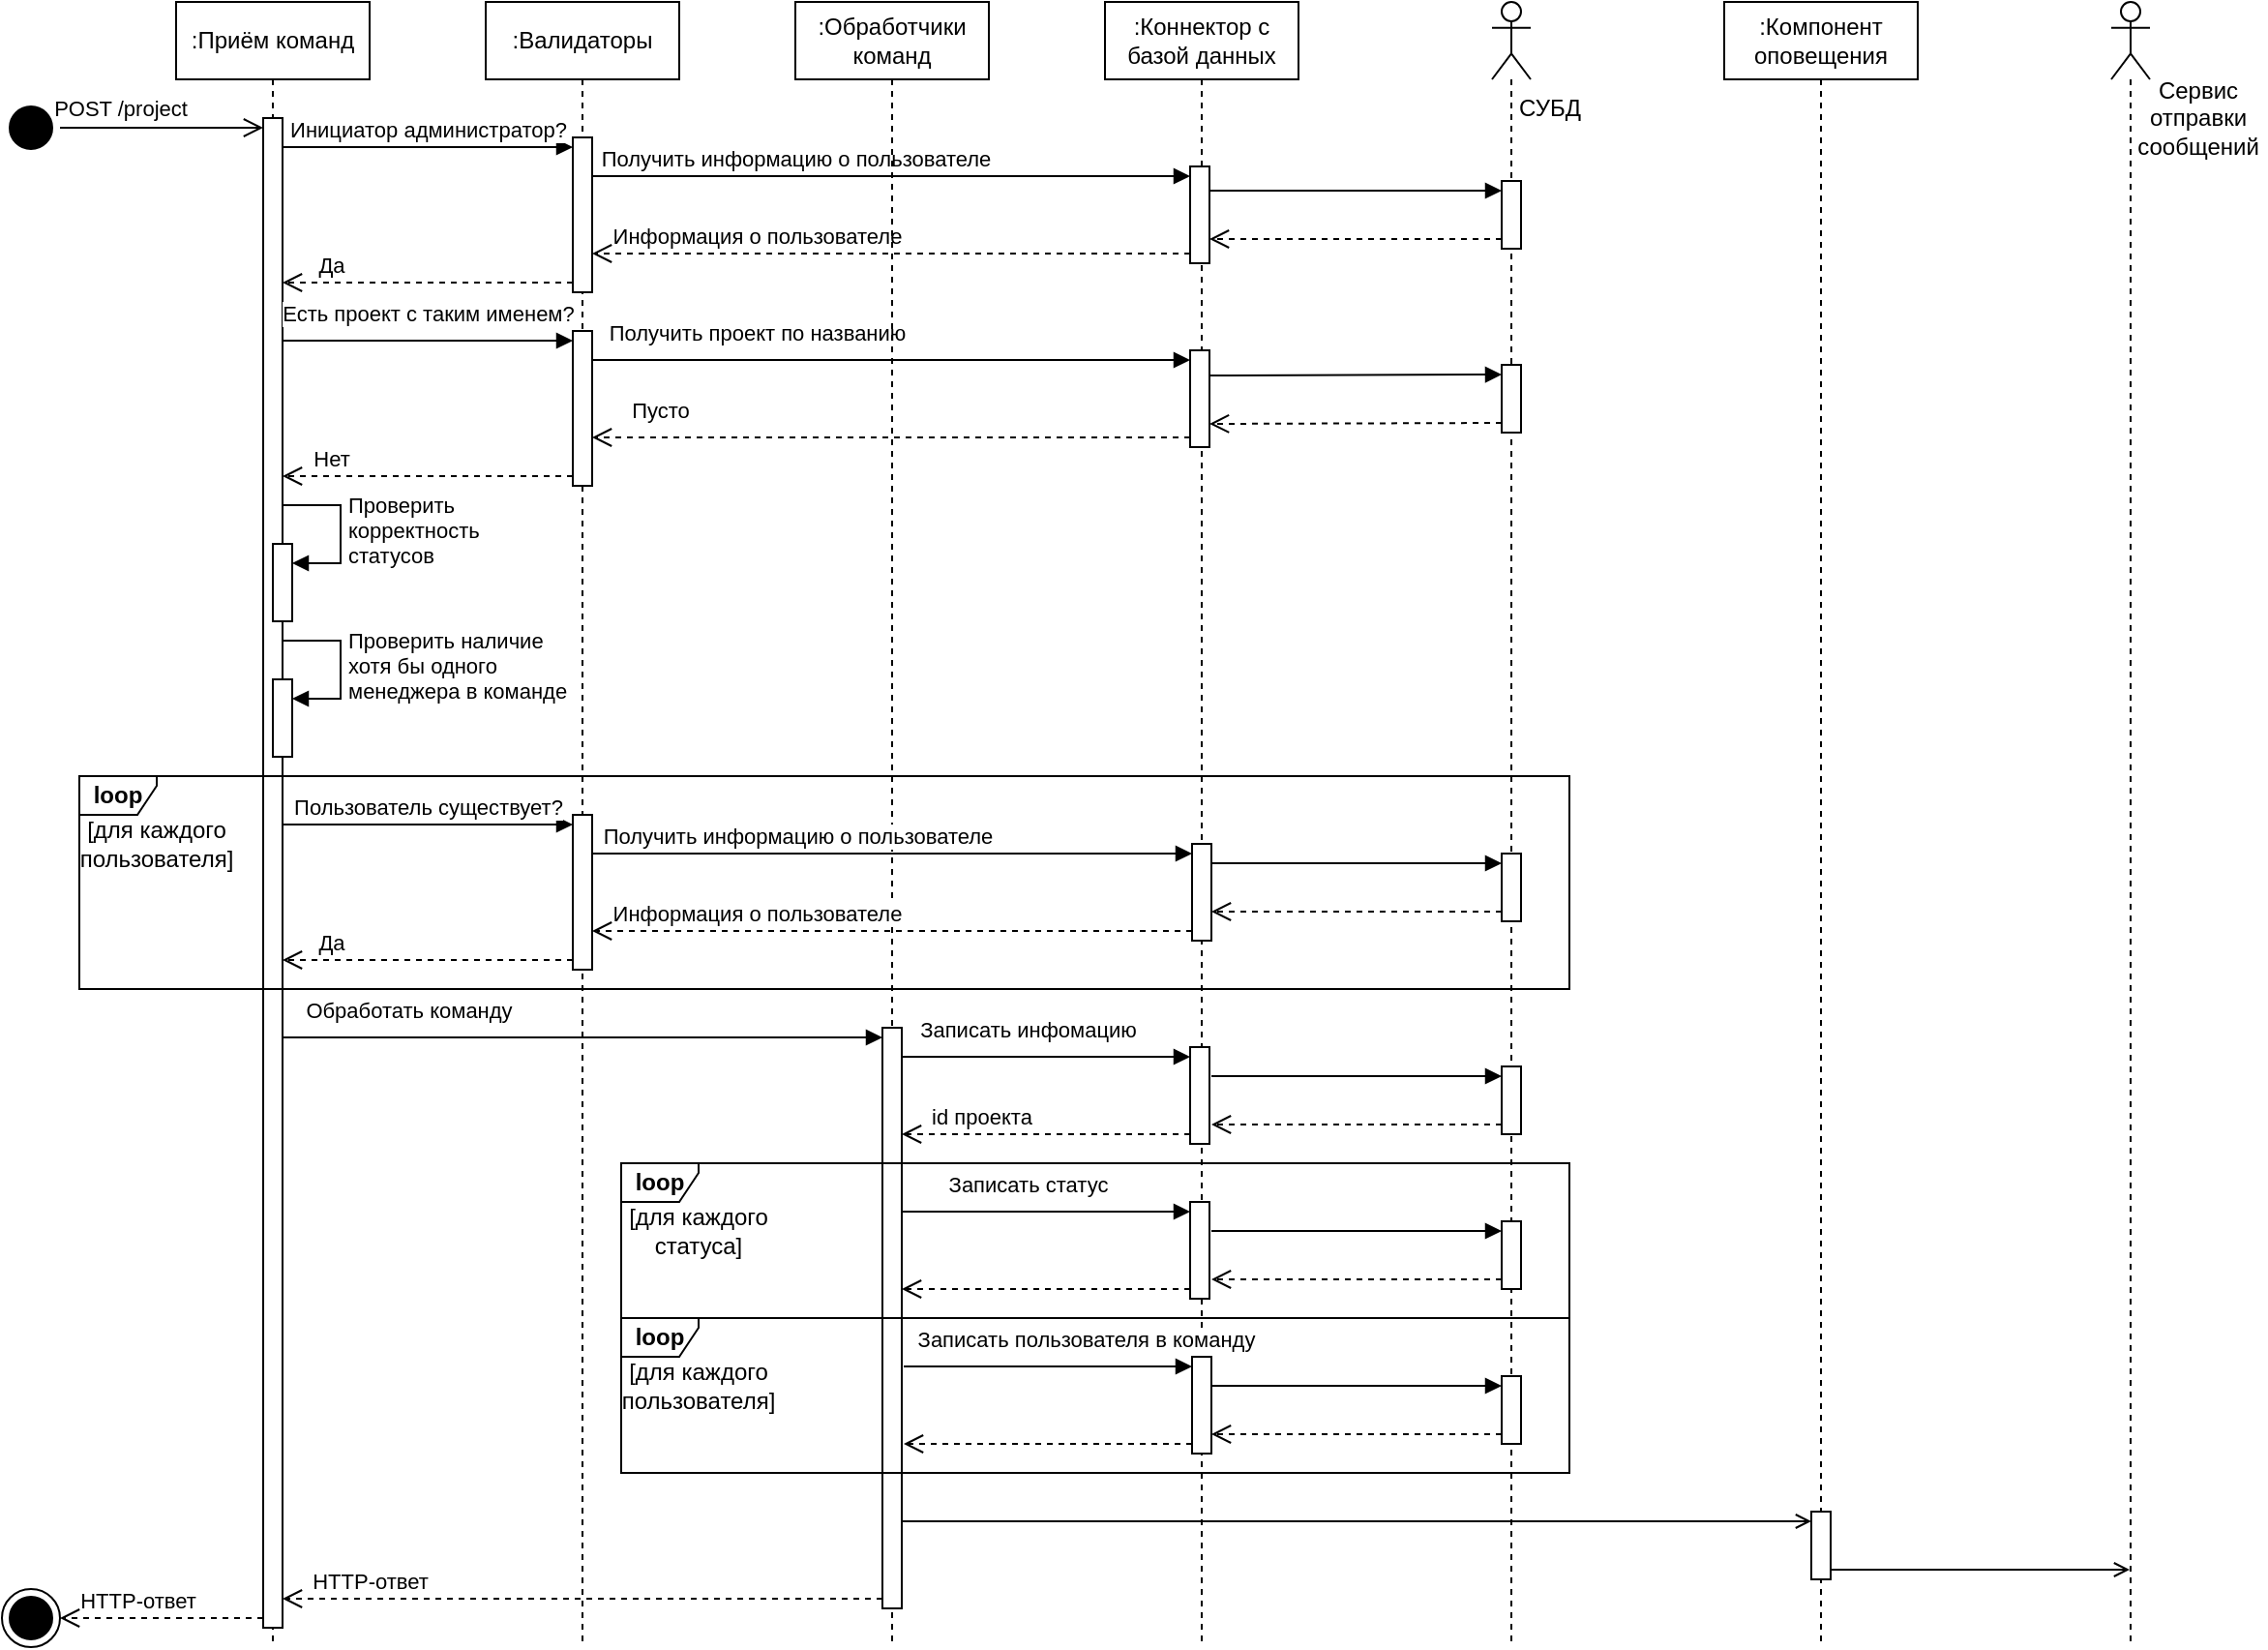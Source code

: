 <mxfile version="24.2.5" type="device">
  <diagram name="Страница — 1" id="_YT7PHUOXeBheeRRoQpZ">
    <mxGraphModel dx="1221" dy="823" grid="1" gridSize="10" guides="1" tooltips="1" connect="1" arrows="1" fold="1" page="1" pageScale="1" pageWidth="827" pageHeight="1169" math="0" shadow="0">
      <root>
        <mxCell id="0" />
        <mxCell id="1" parent="0" />
        <mxCell id="enK5_hoESkZXo2wWHf5g-1" value=":Приём команд" style="shape=umlLifeline;perimeter=lifelinePerimeter;whiteSpace=wrap;html=1;container=1;dropTarget=0;collapsible=0;recursiveResize=0;outlineConnect=0;portConstraint=eastwest;newEdgeStyle={&quot;curved&quot;:0,&quot;rounded&quot;:0};" parent="1" vertex="1">
          <mxGeometry x="110" y="80" width="100" height="850" as="geometry" />
        </mxCell>
        <mxCell id="enK5_hoESkZXo2wWHf5g-13" value="" style="html=1;points=[[0,0,0,0,5],[0,1,0,0,-5],[1,0,0,0,5],[1,1,0,0,-5]];perimeter=orthogonalPerimeter;outlineConnect=0;targetShapes=umlLifeline;portConstraint=eastwest;newEdgeStyle={&quot;curved&quot;:0,&quot;rounded&quot;:0};" parent="enK5_hoESkZXo2wWHf5g-1" vertex="1">
          <mxGeometry x="45" y="60" width="10" height="780" as="geometry" />
        </mxCell>
        <mxCell id="USDPSKhwmUPvBoZ76eK6-10" value="" style="html=1;points=[[0,0,0,0,5],[0,1,0,0,-5],[1,0,0,0,5],[1,1,0,0,-5]];perimeter=orthogonalPerimeter;outlineConnect=0;targetShapes=umlLifeline;portConstraint=eastwest;newEdgeStyle={&quot;curved&quot;:0,&quot;rounded&quot;:0};" parent="enK5_hoESkZXo2wWHf5g-1" vertex="1">
          <mxGeometry x="50" y="280" width="10" height="40" as="geometry" />
        </mxCell>
        <mxCell id="USDPSKhwmUPvBoZ76eK6-11" value="Проверить&lt;div&gt;корректность&lt;/div&gt;&lt;div&gt;статусов&lt;/div&gt;" style="html=1;align=left;spacingLeft=2;endArrow=block;rounded=0;edgeStyle=orthogonalEdgeStyle;curved=0;rounded=0;" parent="enK5_hoESkZXo2wWHf5g-1" target="USDPSKhwmUPvBoZ76eK6-10" edge="1">
          <mxGeometry relative="1" as="geometry">
            <mxPoint x="55" y="260" as="sourcePoint" />
            <Array as="points">
              <mxPoint x="85" y="290" />
            </Array>
          </mxGeometry>
        </mxCell>
        <mxCell id="USDPSKhwmUPvBoZ76eK6-12" value="" style="html=1;points=[[0,0,0,0,5],[0,1,0,0,-5],[1,0,0,0,5],[1,1,0,0,-5]];perimeter=orthogonalPerimeter;outlineConnect=0;targetShapes=umlLifeline;portConstraint=eastwest;newEdgeStyle={&quot;curved&quot;:0,&quot;rounded&quot;:0};" parent="enK5_hoESkZXo2wWHf5g-1" vertex="1">
          <mxGeometry x="50" y="350" width="10" height="40" as="geometry" />
        </mxCell>
        <mxCell id="USDPSKhwmUPvBoZ76eK6-13" value="Проверить наличие&lt;div&gt;хотя бы одного&lt;/div&gt;&lt;div&gt;менеджера в команде&lt;/div&gt;" style="html=1;align=left;spacingLeft=2;endArrow=block;rounded=0;edgeStyle=orthogonalEdgeStyle;curved=0;rounded=0;" parent="enK5_hoESkZXo2wWHf5g-1" target="USDPSKhwmUPvBoZ76eK6-12" edge="1">
          <mxGeometry relative="1" as="geometry">
            <mxPoint x="55" y="330" as="sourcePoint" />
            <Array as="points">
              <mxPoint x="85" y="360" />
            </Array>
          </mxGeometry>
        </mxCell>
        <mxCell id="enK5_hoESkZXo2wWHf5g-2" value=":Валидаторы" style="shape=umlLifeline;perimeter=lifelinePerimeter;whiteSpace=wrap;html=1;container=1;dropTarget=0;collapsible=0;recursiveResize=0;outlineConnect=0;portConstraint=eastwest;newEdgeStyle={&quot;curved&quot;:0,&quot;rounded&quot;:0};" parent="1" vertex="1">
          <mxGeometry x="270" y="80" width="100" height="850" as="geometry" />
        </mxCell>
        <mxCell id="enK5_hoESkZXo2wWHf5g-14" value="" style="html=1;points=[[0,0,0,0,5],[0,1,0,0,-5],[1,0,0,0,5],[1,1,0,0,-5]];perimeter=orthogonalPerimeter;outlineConnect=0;targetShapes=umlLifeline;portConstraint=eastwest;newEdgeStyle={&quot;curved&quot;:0,&quot;rounded&quot;:0};" parent="enK5_hoESkZXo2wWHf5g-2" vertex="1">
          <mxGeometry x="45" y="70" width="10" height="80" as="geometry" />
        </mxCell>
        <mxCell id="enK5_hoESkZXo2wWHf5g-39" value="" style="html=1;points=[[0,0,0,0,5],[0,1,0,0,-5],[1,0,0,0,5],[1,1,0,0,-5]];perimeter=orthogonalPerimeter;outlineConnect=0;targetShapes=umlLifeline;portConstraint=eastwest;newEdgeStyle={&quot;curved&quot;:0,&quot;rounded&quot;:0};" parent="enK5_hoESkZXo2wWHf5g-2" vertex="1">
          <mxGeometry x="45" y="170" width="10" height="80" as="geometry" />
        </mxCell>
        <mxCell id="enK5_hoESkZXo2wWHf5g-40" value="Есть проект с таким именем?" style="html=1;verticalAlign=bottom;endArrow=block;curved=0;rounded=0;entryX=0;entryY=0;entryDx=0;entryDy=5;" parent="enK5_hoESkZXo2wWHf5g-2" target="enK5_hoESkZXo2wWHf5g-39" edge="1">
          <mxGeometry y="5" relative="1" as="geometry">
            <mxPoint x="-105" y="175" as="sourcePoint" />
            <mxPoint as="offset" />
          </mxGeometry>
        </mxCell>
        <mxCell id="enK5_hoESkZXo2wWHf5g-41" value="Нет" style="html=1;verticalAlign=bottom;endArrow=open;dashed=1;endSize=8;curved=0;rounded=0;exitX=0;exitY=1;exitDx=0;exitDy=-5;" parent="enK5_hoESkZXo2wWHf5g-2" source="enK5_hoESkZXo2wWHf5g-39" edge="1">
          <mxGeometry x="0.667" relative="1" as="geometry">
            <mxPoint x="-105" y="245" as="targetPoint" />
            <mxPoint as="offset" />
          </mxGeometry>
        </mxCell>
        <mxCell id="enK5_hoESkZXo2wWHf5g-3" value=":Коннектор с базой данных" style="shape=umlLifeline;perimeter=lifelinePerimeter;whiteSpace=wrap;html=1;container=1;dropTarget=0;collapsible=0;recursiveResize=0;outlineConnect=0;portConstraint=eastwest;newEdgeStyle={&quot;curved&quot;:0,&quot;rounded&quot;:0};" parent="1" vertex="1">
          <mxGeometry x="590" y="80" width="100" height="850" as="geometry" />
        </mxCell>
        <mxCell id="enK5_hoESkZXo2wWHf5g-21" value="" style="html=1;points=[[0,0,0,0,5],[0,1,0,0,-5],[1,0,0,0,5],[1,1,0,0,-5]];perimeter=orthogonalPerimeter;outlineConnect=0;targetShapes=umlLifeline;portConstraint=eastwest;newEdgeStyle={&quot;curved&quot;:0,&quot;rounded&quot;:0};" parent="enK5_hoESkZXo2wWHf5g-3" vertex="1">
          <mxGeometry x="44" y="85" width="10" height="50" as="geometry" />
        </mxCell>
        <mxCell id="enK5_hoESkZXo2wWHf5g-22" value="Получить информацию о пользователе" style="html=1;verticalAlign=bottom;endArrow=block;curved=0;rounded=0;entryX=0;entryY=0;entryDx=0;entryDy=5;" parent="enK5_hoESkZXo2wWHf5g-3" target="enK5_hoESkZXo2wWHf5g-21" edge="1">
          <mxGeometry x="-0.32" relative="1" as="geometry">
            <mxPoint x="-265" y="90" as="sourcePoint" />
            <mxPoint as="offset" />
          </mxGeometry>
        </mxCell>
        <mxCell id="enK5_hoESkZXo2wWHf5g-23" value="Информация о пользователе" style="html=1;verticalAlign=bottom;endArrow=open;dashed=1;endSize=8;curved=0;rounded=0;exitX=0;exitY=1;exitDx=0;exitDy=-5;" parent="enK5_hoESkZXo2wWHf5g-3" source="enK5_hoESkZXo2wWHf5g-21" edge="1">
          <mxGeometry x="0.45" relative="1" as="geometry">
            <mxPoint x="-265" y="130" as="targetPoint" />
            <mxPoint as="offset" />
          </mxGeometry>
        </mxCell>
        <mxCell id="enK5_hoESkZXo2wWHf5g-42" value="" style="html=1;points=[[0,0,0,0,5],[0,1,0,0,-5],[1,0,0,0,5],[1,1,0,0,-5]];perimeter=orthogonalPerimeter;outlineConnect=0;targetShapes=umlLifeline;portConstraint=eastwest;newEdgeStyle={&quot;curved&quot;:0,&quot;rounded&quot;:0};" parent="enK5_hoESkZXo2wWHf5g-3" vertex="1">
          <mxGeometry x="44" y="180" width="10" height="50" as="geometry" />
        </mxCell>
        <mxCell id="enK5_hoESkZXo2wWHf5g-43" value="Получить проект по названию" style="html=1;verticalAlign=bottom;endArrow=block;curved=0;rounded=0;entryX=0;entryY=0;entryDx=0;entryDy=5;" parent="enK5_hoESkZXo2wWHf5g-3" target="enK5_hoESkZXo2wWHf5g-42" edge="1">
          <mxGeometry x="-0.45" y="5" relative="1" as="geometry">
            <mxPoint x="-265" y="185" as="sourcePoint" />
            <mxPoint as="offset" />
          </mxGeometry>
        </mxCell>
        <mxCell id="enK5_hoESkZXo2wWHf5g-44" value="Пусто" style="html=1;verticalAlign=bottom;endArrow=open;dashed=1;endSize=8;curved=0;rounded=0;exitX=0;exitY=1;exitDx=0;exitDy=-5;" parent="enK5_hoESkZXo2wWHf5g-3" source="enK5_hoESkZXo2wWHf5g-42" edge="1">
          <mxGeometry x="0.773" y="-5" relative="1" as="geometry">
            <mxPoint x="-265" y="225" as="targetPoint" />
            <mxPoint as="offset" />
          </mxGeometry>
        </mxCell>
        <mxCell id="USDPSKhwmUPvBoZ76eK6-28" value="" style="html=1;points=[[0,0,0,0,5],[0,1,0,0,-5],[1,0,0,0,5],[1,1,0,0,-5]];perimeter=orthogonalPerimeter;outlineConnect=0;targetShapes=umlLifeline;portConstraint=eastwest;newEdgeStyle={&quot;curved&quot;:0,&quot;rounded&quot;:0};" parent="enK5_hoESkZXo2wWHf5g-3" vertex="1">
          <mxGeometry x="44" y="540" width="10" height="50" as="geometry" />
        </mxCell>
        <mxCell id="USDPSKhwmUPvBoZ76eK6-42" value="" style="html=1;points=[[0,0,0,0,5],[0,1,0,0,-5],[1,0,0,0,5],[1,1,0,0,-5]];perimeter=orthogonalPerimeter;outlineConnect=0;targetShapes=umlLifeline;portConstraint=eastwest;newEdgeStyle={&quot;curved&quot;:0,&quot;rounded&quot;:0};" parent="enK5_hoESkZXo2wWHf5g-3" vertex="1">
          <mxGeometry x="44" y="620" width="10" height="50" as="geometry" />
        </mxCell>
        <mxCell id="USDPSKhwmUPvBoZ76eK6-43" value="Записать статус" style="html=1;verticalAlign=bottom;endArrow=block;curved=0;rounded=0;entryX=0;entryY=0;entryDx=0;entryDy=5;entryPerimeter=0;" parent="enK5_hoESkZXo2wWHf5g-3" target="USDPSKhwmUPvBoZ76eK6-42" edge="1">
          <mxGeometry x="-0.128" y="5" relative="1" as="geometry">
            <mxPoint x="-105" y="625" as="sourcePoint" />
            <mxPoint as="offset" />
            <mxPoint x="55" y="530" as="targetPoint" />
            <Array as="points">
              <mxPoint x="-30" y="625" />
            </Array>
          </mxGeometry>
        </mxCell>
        <mxCell id="USDPSKhwmUPvBoZ76eK6-44" value="" style="html=1;verticalAlign=bottom;endArrow=open;dashed=1;endSize=8;curved=0;rounded=0;exitX=0;exitY=1;exitDx=0;exitDy=-5;exitPerimeter=0;" parent="enK5_hoESkZXo2wWHf5g-3" source="USDPSKhwmUPvBoZ76eK6-42" edge="1">
          <mxGeometry x="0.45" relative="1" as="geometry">
            <mxPoint x="-105" y="665" as="targetPoint" />
            <mxPoint as="offset" />
            <mxPoint x="55" y="570" as="sourcePoint" />
          </mxGeometry>
        </mxCell>
        <mxCell id="enK5_hoESkZXo2wWHf5g-4" value=":Обработчики команд" style="shape=umlLifeline;perimeter=lifelinePerimeter;whiteSpace=wrap;html=1;container=1;dropTarget=0;collapsible=0;recursiveResize=0;outlineConnect=0;portConstraint=eastwest;newEdgeStyle={&quot;curved&quot;:0,&quot;rounded&quot;:0};" parent="1" vertex="1">
          <mxGeometry x="430" y="80" width="100" height="850" as="geometry" />
        </mxCell>
        <mxCell id="USDPSKhwmUPvBoZ76eK6-25" value="" style="html=1;points=[[0,0,0,0,5],[0,1,0,0,-5],[1,0,0,0,5],[1,1,0,0,-5]];perimeter=orthogonalPerimeter;outlineConnect=0;targetShapes=umlLifeline;portConstraint=eastwest;newEdgeStyle={&quot;curved&quot;:0,&quot;rounded&quot;:0};" parent="enK5_hoESkZXo2wWHf5g-4" vertex="1">
          <mxGeometry x="45" y="530" width="10" height="300" as="geometry" />
        </mxCell>
        <mxCell id="enK5_hoESkZXo2wWHf5g-5" value=":Компонент оповещения" style="shape=umlLifeline;perimeter=lifelinePerimeter;whiteSpace=wrap;html=1;container=1;dropTarget=0;collapsible=0;recursiveResize=0;outlineConnect=0;portConstraint=eastwest;newEdgeStyle={&quot;curved&quot;:0,&quot;rounded&quot;:0};" parent="1" vertex="1">
          <mxGeometry x="910" y="80" width="100" height="850" as="geometry" />
        </mxCell>
        <mxCell id="USDPSKhwmUPvBoZ76eK6-56" value="" style="html=1;points=[[0,0,0,0,5],[0,1,0,0,-5],[1,0,0,0,5],[1,1,0,0,-5]];perimeter=orthogonalPerimeter;outlineConnect=0;targetShapes=umlLifeline;portConstraint=eastwest;newEdgeStyle={&quot;curved&quot;:0,&quot;rounded&quot;:0};" parent="enK5_hoESkZXo2wWHf5g-5" vertex="1">
          <mxGeometry x="45" y="780" width="10" height="35" as="geometry" />
        </mxCell>
        <mxCell id="enK5_hoESkZXo2wWHf5g-6" value="" style="shape=umlLifeline;perimeter=lifelinePerimeter;whiteSpace=wrap;html=1;container=1;dropTarget=0;collapsible=0;recursiveResize=0;outlineConnect=0;portConstraint=eastwest;newEdgeStyle={&quot;curved&quot;:0,&quot;rounded&quot;:0};participant=umlActor;" parent="1" vertex="1">
          <mxGeometry x="790" y="80" width="20" height="850" as="geometry" />
        </mxCell>
        <mxCell id="enK5_hoESkZXo2wWHf5g-27" value="" style="html=1;points=[[0,0,0,0,5],[0,1,0,0,-5],[1,0,0,0,5],[1,1,0,0,-5]];perimeter=orthogonalPerimeter;outlineConnect=0;targetShapes=umlLifeline;portConstraint=eastwest;newEdgeStyle={&quot;curved&quot;:0,&quot;rounded&quot;:0};" parent="enK5_hoESkZXo2wWHf5g-6" vertex="1">
          <mxGeometry x="5" y="92.5" width="10" height="35" as="geometry" />
        </mxCell>
        <mxCell id="enK5_hoESkZXo2wWHf5g-46" value="" style="html=1;points=[[0,0,0,0,5],[0,1,0,0,-5],[1,0,0,0,5],[1,1,0,0,-5]];perimeter=orthogonalPerimeter;outlineConnect=0;targetShapes=umlLifeline;portConstraint=eastwest;newEdgeStyle={&quot;curved&quot;:0,&quot;rounded&quot;:0};" parent="enK5_hoESkZXo2wWHf5g-6" vertex="1">
          <mxGeometry x="5" y="187.5" width="10" height="35" as="geometry" />
        </mxCell>
        <mxCell id="enK5_hoESkZXo2wWHf5g-47" value="" style="html=1;verticalAlign=bottom;endArrow=block;curved=0;rounded=0;entryX=0;entryY=0;entryDx=0;entryDy=5;entryPerimeter=0;" parent="enK5_hoESkZXo2wWHf5g-6" target="enK5_hoESkZXo2wWHf5g-46" edge="1">
          <mxGeometry x="-0.32" relative="1" as="geometry">
            <mxPoint x="-146" y="193" as="sourcePoint" />
            <mxPoint x="-146" y="195" as="targetPoint" />
            <mxPoint as="offset" />
          </mxGeometry>
        </mxCell>
        <mxCell id="enK5_hoESkZXo2wWHf5g-48" value="" style="html=1;verticalAlign=bottom;endArrow=open;dashed=1;endSize=8;curved=0;rounded=0;exitX=0;exitY=1;exitDx=0;exitDy=-5;exitPerimeter=0;" parent="enK5_hoESkZXo2wWHf5g-6" source="enK5_hoESkZXo2wWHf5g-46" edge="1">
          <mxGeometry x="0.667" relative="1" as="geometry">
            <mxPoint x="-146" y="218" as="targetPoint" />
            <mxPoint x="-465" y="250" as="sourcePoint" />
            <mxPoint as="offset" />
          </mxGeometry>
        </mxCell>
        <mxCell id="USDPSKhwmUPvBoZ76eK6-22" value="" style="html=1;points=[[0,0,0,0,5],[0,1,0,0,-5],[1,0,0,0,5],[1,1,0,0,-5]];perimeter=orthogonalPerimeter;outlineConnect=0;targetShapes=umlLifeline;portConstraint=eastwest;newEdgeStyle={&quot;curved&quot;:0,&quot;rounded&quot;:0};" parent="enK5_hoESkZXo2wWHf5g-6" vertex="1">
          <mxGeometry x="5" y="440" width="10" height="35" as="geometry" />
        </mxCell>
        <mxCell id="USDPSKhwmUPvBoZ76eK6-31" value="" style="html=1;points=[[0,0,0,0,5],[0,1,0,0,-5],[1,0,0,0,5],[1,1,0,0,-5]];perimeter=orthogonalPerimeter;outlineConnect=0;targetShapes=umlLifeline;portConstraint=eastwest;newEdgeStyle={&quot;curved&quot;:0,&quot;rounded&quot;:0};" parent="enK5_hoESkZXo2wWHf5g-6" vertex="1">
          <mxGeometry x="5" y="550" width="10" height="35" as="geometry" />
        </mxCell>
        <mxCell id="USDPSKhwmUPvBoZ76eK6-32" value="" style="html=1;verticalAlign=bottom;endArrow=block;curved=0;rounded=0;" parent="enK5_hoESkZXo2wWHf5g-6" target="USDPSKhwmUPvBoZ76eK6-31" edge="1">
          <mxGeometry x="-0.32" relative="1" as="geometry">
            <mxPoint x="-145" y="555" as="sourcePoint" />
            <mxPoint x="15" y="313" as="targetPoint" />
            <mxPoint as="offset" />
          </mxGeometry>
        </mxCell>
        <mxCell id="USDPSKhwmUPvBoZ76eK6-33" value="" style="html=1;verticalAlign=bottom;endArrow=open;dashed=1;endSize=8;curved=0;rounded=0;exitX=0;exitY=1;exitDx=0;exitDy=-5;exitPerimeter=0;" parent="enK5_hoESkZXo2wWHf5g-6" source="USDPSKhwmUPvBoZ76eK6-31" edge="1">
          <mxGeometry x="0.667" relative="1" as="geometry">
            <mxPoint x="-145" y="580" as="targetPoint" />
            <mxPoint x="15" y="338" as="sourcePoint" />
            <mxPoint as="offset" />
          </mxGeometry>
        </mxCell>
        <mxCell id="USDPSKhwmUPvBoZ76eK6-45" value="" style="html=1;points=[[0,0,0,0,5],[0,1,0,0,-5],[1,0,0,0,5],[1,1,0,0,-5]];perimeter=orthogonalPerimeter;outlineConnect=0;targetShapes=umlLifeline;portConstraint=eastwest;newEdgeStyle={&quot;curved&quot;:0,&quot;rounded&quot;:0};" parent="enK5_hoESkZXo2wWHf5g-6" vertex="1">
          <mxGeometry x="5" y="630" width="10" height="35" as="geometry" />
        </mxCell>
        <mxCell id="USDPSKhwmUPvBoZ76eK6-46" value="" style="html=1;verticalAlign=bottom;endArrow=block;curved=0;rounded=0;" parent="enK5_hoESkZXo2wWHf5g-6" target="USDPSKhwmUPvBoZ76eK6-45" edge="1">
          <mxGeometry x="-0.32" relative="1" as="geometry">
            <mxPoint x="-145" y="635" as="sourcePoint" />
            <mxPoint x="15" y="393" as="targetPoint" />
            <mxPoint as="offset" />
          </mxGeometry>
        </mxCell>
        <mxCell id="USDPSKhwmUPvBoZ76eK6-47" value="" style="html=1;verticalAlign=bottom;endArrow=open;dashed=1;endSize=8;curved=0;rounded=0;exitX=0;exitY=1;exitDx=0;exitDy=-5;exitPerimeter=0;" parent="enK5_hoESkZXo2wWHf5g-6" source="USDPSKhwmUPvBoZ76eK6-45" edge="1">
          <mxGeometry x="0.667" relative="1" as="geometry">
            <mxPoint x="-145" y="660" as="targetPoint" />
            <mxPoint x="15" y="418" as="sourcePoint" />
            <mxPoint as="offset" />
          </mxGeometry>
        </mxCell>
        <mxCell id="USDPSKhwmUPvBoZ76eK6-53" value="" style="html=1;points=[[0,0,0,0,5],[0,1,0,0,-5],[1,0,0,0,5],[1,1,0,0,-5]];perimeter=orthogonalPerimeter;outlineConnect=0;targetShapes=umlLifeline;portConstraint=eastwest;newEdgeStyle={&quot;curved&quot;:0,&quot;rounded&quot;:0};" parent="enK5_hoESkZXo2wWHf5g-6" vertex="1">
          <mxGeometry x="5" y="710" width="10" height="35" as="geometry" />
        </mxCell>
        <mxCell id="USDPSKhwmUPvBoZ76eK6-54" value="" style="html=1;verticalAlign=bottom;endArrow=block;curved=0;rounded=0;" parent="enK5_hoESkZXo2wWHf5g-6" target="USDPSKhwmUPvBoZ76eK6-53" edge="1">
          <mxGeometry x="-0.32" relative="1" as="geometry">
            <mxPoint x="-145" y="715" as="sourcePoint" />
            <mxPoint x="15" y="473" as="targetPoint" />
            <mxPoint as="offset" />
          </mxGeometry>
        </mxCell>
        <mxCell id="USDPSKhwmUPvBoZ76eK6-55" value="" style="html=1;verticalAlign=bottom;endArrow=open;dashed=1;endSize=8;curved=0;rounded=0;exitX=0;exitY=1;exitDx=0;exitDy=-5;exitPerimeter=0;" parent="enK5_hoESkZXo2wWHf5g-6" source="USDPSKhwmUPvBoZ76eK6-53" edge="1">
          <mxGeometry x="0.667" relative="1" as="geometry">
            <mxPoint x="-145" y="740" as="targetPoint" />
            <mxPoint x="15" y="498" as="sourcePoint" />
            <mxPoint as="offset" />
          </mxGeometry>
        </mxCell>
        <mxCell id="enK5_hoESkZXo2wWHf5g-7" value="" style="shape=umlLifeline;perimeter=lifelinePerimeter;whiteSpace=wrap;html=1;container=1;dropTarget=0;collapsible=0;recursiveResize=0;outlineConnect=0;portConstraint=eastwest;newEdgeStyle={&quot;curved&quot;:0,&quot;rounded&quot;:0};participant=umlActor;" parent="1" vertex="1">
          <mxGeometry x="1110" y="80" width="20" height="850" as="geometry" />
        </mxCell>
        <mxCell id="enK5_hoESkZXo2wWHf5g-8" value="СУБД" style="text;html=1;align=center;verticalAlign=middle;whiteSpace=wrap;rounded=0;" parent="1" vertex="1">
          <mxGeometry x="800" y="120" width="40" height="30" as="geometry" />
        </mxCell>
        <mxCell id="enK5_hoESkZXo2wWHf5g-9" value="Сервис отправки сообщений" style="text;html=1;align=center;verticalAlign=middle;whiteSpace=wrap;rounded=0;" parent="1" vertex="1">
          <mxGeometry x="1120" y="120" width="70" height="40" as="geometry" />
        </mxCell>
        <mxCell id="enK5_hoESkZXo2wWHf5g-10" value="" style="ellipse;html=1;shape=startState;fillColor=#000000;strokeColor=#000000;" parent="1" vertex="1">
          <mxGeometry x="20" y="130" width="30" height="30" as="geometry" />
        </mxCell>
        <mxCell id="enK5_hoESkZXo2wWHf5g-11" value="" style="edgeStyle=orthogonalEdgeStyle;html=1;verticalAlign=bottom;endArrow=open;endSize=8;strokeColor=#000000;rounded=0;entryX=0;entryY=0;entryDx=0;entryDy=5;entryPerimeter=0;" parent="1" source="enK5_hoESkZXo2wWHf5g-10" target="enK5_hoESkZXo2wWHf5g-13" edge="1">
          <mxGeometry relative="1" as="geometry">
            <mxPoint x="35" y="210" as="targetPoint" />
            <Array as="points">
              <mxPoint x="100" y="145" />
              <mxPoint x="100" y="145" />
            </Array>
          </mxGeometry>
        </mxCell>
        <mxCell id="enK5_hoESkZXo2wWHf5g-12" value="POST /project" style="edgeLabel;html=1;align=center;verticalAlign=middle;resizable=0;points=[];" parent="enK5_hoESkZXo2wWHf5g-11" vertex="1" connectable="0">
          <mxGeometry x="-0.195" relative="1" as="geometry">
            <mxPoint x="-12" y="-10" as="offset" />
          </mxGeometry>
        </mxCell>
        <mxCell id="enK5_hoESkZXo2wWHf5g-15" value="Инициатор администратор?" style="html=1;verticalAlign=bottom;endArrow=block;curved=0;rounded=0;entryX=0;entryY=0;entryDx=0;entryDy=5;" parent="1" source="enK5_hoESkZXo2wWHf5g-13" target="enK5_hoESkZXo2wWHf5g-14" edge="1">
          <mxGeometry relative="1" as="geometry">
            <mxPoint x="245" y="155" as="sourcePoint" />
          </mxGeometry>
        </mxCell>
        <mxCell id="enK5_hoESkZXo2wWHf5g-16" value="Да" style="html=1;verticalAlign=bottom;endArrow=open;dashed=1;endSize=8;curved=0;rounded=0;exitX=0;exitY=1;exitDx=0;exitDy=-5;" parent="1" source="enK5_hoESkZXo2wWHf5g-14" target="enK5_hoESkZXo2wWHf5g-13" edge="1">
          <mxGeometry x="0.667" relative="1" as="geometry">
            <mxPoint x="245" y="225" as="targetPoint" />
            <mxPoint as="offset" />
          </mxGeometry>
        </mxCell>
        <mxCell id="enK5_hoESkZXo2wWHf5g-28" value="" style="html=1;verticalAlign=bottom;endArrow=block;curved=0;rounded=0;entryX=0;entryY=0;entryDx=0;entryDy=5;entryPerimeter=0;" parent="1" source="enK5_hoESkZXo2wWHf5g-21" target="enK5_hoESkZXo2wWHf5g-27" edge="1">
          <mxGeometry x="-0.32" relative="1" as="geometry">
            <mxPoint x="335" y="180" as="sourcePoint" />
            <mxPoint x="644" y="180" as="targetPoint" />
            <mxPoint as="offset" />
          </mxGeometry>
        </mxCell>
        <mxCell id="enK5_hoESkZXo2wWHf5g-29" value="" style="html=1;verticalAlign=bottom;endArrow=open;dashed=1;endSize=8;curved=0;rounded=0;exitX=0;exitY=1;exitDx=0;exitDy=-5;exitPerimeter=0;" parent="1" source="enK5_hoESkZXo2wWHf5g-27" target="enK5_hoESkZXo2wWHf5g-21" edge="1">
          <mxGeometry x="0.667" relative="1" as="geometry">
            <mxPoint x="175" y="235" as="targetPoint" />
            <mxPoint x="325" y="235" as="sourcePoint" />
            <mxPoint as="offset" />
          </mxGeometry>
        </mxCell>
        <mxCell id="enK5_hoESkZXo2wWHf5g-65" value="" style="ellipse;html=1;shape=endState;fillColor=#000000;strokeColor=#000000;" parent="1" vertex="1">
          <mxGeometry x="20" y="900" width="30" height="30" as="geometry" />
        </mxCell>
        <mxCell id="enK5_hoESkZXo2wWHf5g-66" value="HTTP-ответ" style="html=1;verticalAlign=bottom;endArrow=open;dashed=1;endSize=8;curved=0;rounded=0;entryX=1;entryY=0.5;entryDx=0;entryDy=0;exitX=0;exitY=1;exitDx=0;exitDy=-5;exitPerimeter=0;" parent="1" source="enK5_hoESkZXo2wWHf5g-13" target="enK5_hoESkZXo2wWHf5g-65" edge="1">
          <mxGeometry x="0.238" relative="1" as="geometry">
            <mxPoint x="175" y="455" as="targetPoint" />
            <mxPoint as="offset" />
            <mxPoint x="485" y="455" as="sourcePoint" />
          </mxGeometry>
        </mxCell>
        <mxCell id="USDPSKhwmUPvBoZ76eK6-14" value="&lt;b&gt;loop&lt;/b&gt;" style="shape=umlFrame;whiteSpace=wrap;html=1;pointerEvents=0;width=40;height=20;" parent="1" vertex="1">
          <mxGeometry x="60" y="480" width="770" height="110" as="geometry" />
        </mxCell>
        <mxCell id="USDPSKhwmUPvBoZ76eK6-15" value="[для каждого пользователя]" style="text;html=1;align=center;verticalAlign=middle;whiteSpace=wrap;rounded=0;" parent="1" vertex="1">
          <mxGeometry x="60" y="500" width="80" height="30" as="geometry" />
        </mxCell>
        <mxCell id="USDPSKhwmUPvBoZ76eK6-16" value="" style="html=1;points=[[0,0,0,0,5],[0,1,0,0,-5],[1,0,0,0,5],[1,1,0,0,-5]];perimeter=orthogonalPerimeter;outlineConnect=0;targetShapes=umlLifeline;portConstraint=eastwest;newEdgeStyle={&quot;curved&quot;:0,&quot;rounded&quot;:0};" parent="1" vertex="1">
          <mxGeometry x="315" y="500" width="10" height="80" as="geometry" />
        </mxCell>
        <mxCell id="USDPSKhwmUPvBoZ76eK6-17" value="Пользователь существует?" style="html=1;verticalAlign=bottom;endArrow=block;curved=0;rounded=0;entryX=0;entryY=0;entryDx=0;entryDy=5;entryPerimeter=0;" parent="1" source="enK5_hoESkZXo2wWHf5g-13" target="USDPSKhwmUPvBoZ76eK6-16" edge="1">
          <mxGeometry relative="1" as="geometry">
            <mxPoint x="175" y="165" as="sourcePoint" />
            <mxPoint x="325" y="165" as="targetPoint" />
          </mxGeometry>
        </mxCell>
        <mxCell id="USDPSKhwmUPvBoZ76eK6-18" value="Да" style="html=1;verticalAlign=bottom;endArrow=open;dashed=1;endSize=8;curved=0;rounded=0;exitX=0;exitY=1;exitDx=0;exitDy=-5;exitPerimeter=0;" parent="1" source="USDPSKhwmUPvBoZ76eK6-16" target="enK5_hoESkZXo2wWHf5g-13" edge="1">
          <mxGeometry x="0.667" relative="1" as="geometry">
            <mxPoint x="175" y="235" as="targetPoint" />
            <mxPoint as="offset" />
            <mxPoint x="325" y="235" as="sourcePoint" />
          </mxGeometry>
        </mxCell>
        <mxCell id="USDPSKhwmUPvBoZ76eK6-19" value="" style="html=1;points=[[0,0,0,0,5],[0,1,0,0,-5],[1,0,0,0,5],[1,1,0,0,-5]];perimeter=orthogonalPerimeter;outlineConnect=0;targetShapes=umlLifeline;portConstraint=eastwest;newEdgeStyle={&quot;curved&quot;:0,&quot;rounded&quot;:0};" parent="1" vertex="1">
          <mxGeometry x="635" y="515" width="10" height="50" as="geometry" />
        </mxCell>
        <mxCell id="USDPSKhwmUPvBoZ76eK6-20" value="Получить информацию о пользователе" style="html=1;verticalAlign=bottom;endArrow=block;curved=0;rounded=0;entryX=0;entryY=0;entryDx=0;entryDy=5;entryPerimeter=0;" parent="1" source="USDPSKhwmUPvBoZ76eK6-16" target="USDPSKhwmUPvBoZ76eK6-19" edge="1">
          <mxGeometry x="-0.32" relative="1" as="geometry">
            <mxPoint x="335" y="180" as="sourcePoint" />
            <mxPoint as="offset" />
            <mxPoint x="644" y="180" as="targetPoint" />
          </mxGeometry>
        </mxCell>
        <mxCell id="USDPSKhwmUPvBoZ76eK6-21" value="Информация о пользователе" style="html=1;verticalAlign=bottom;endArrow=open;dashed=1;endSize=8;curved=0;rounded=0;exitX=0;exitY=1;exitDx=0;exitDy=-5;exitPerimeter=0;" parent="1" source="USDPSKhwmUPvBoZ76eK6-19" target="USDPSKhwmUPvBoZ76eK6-16" edge="1">
          <mxGeometry x="0.45" relative="1" as="geometry">
            <mxPoint x="335" y="220" as="targetPoint" />
            <mxPoint as="offset" />
            <mxPoint x="644" y="220" as="sourcePoint" />
          </mxGeometry>
        </mxCell>
        <mxCell id="USDPSKhwmUPvBoZ76eK6-23" value="" style="html=1;verticalAlign=bottom;endArrow=block;curved=0;rounded=0;entryX=0;entryY=0;entryDx=0;entryDy=5;entryPerimeter=0;" parent="1" source="USDPSKhwmUPvBoZ76eK6-19" target="USDPSKhwmUPvBoZ76eK6-22" edge="1">
          <mxGeometry x="-0.32" relative="1" as="geometry">
            <mxPoint x="654" y="283" as="sourcePoint" />
            <mxPoint x="805" y="283" as="targetPoint" />
            <mxPoint as="offset" />
          </mxGeometry>
        </mxCell>
        <mxCell id="USDPSKhwmUPvBoZ76eK6-24" value="" style="html=1;verticalAlign=bottom;endArrow=open;dashed=1;endSize=8;curved=0;rounded=0;exitX=0;exitY=1;exitDx=0;exitDy=-5;exitPerimeter=0;" parent="1" source="USDPSKhwmUPvBoZ76eK6-22" target="USDPSKhwmUPvBoZ76eK6-19" edge="1">
          <mxGeometry x="0.667" relative="1" as="geometry">
            <mxPoint x="654" y="308" as="targetPoint" />
            <mxPoint x="805" y="308" as="sourcePoint" />
            <mxPoint as="offset" />
          </mxGeometry>
        </mxCell>
        <mxCell id="USDPSKhwmUPvBoZ76eK6-26" value="Обработать команду" style="html=1;verticalAlign=bottom;endArrow=block;curved=0;rounded=0;entryX=0;entryY=0;entryDx=0;entryDy=5;entryPerimeter=0;" parent="1" source="enK5_hoESkZXo2wWHf5g-13" target="USDPSKhwmUPvBoZ76eK6-25" edge="1">
          <mxGeometry x="-0.581" y="5" relative="1" as="geometry">
            <mxPoint x="175" y="515" as="sourcePoint" />
            <mxPoint x="325" y="515" as="targetPoint" />
            <mxPoint as="offset" />
          </mxGeometry>
        </mxCell>
        <mxCell id="USDPSKhwmUPvBoZ76eK6-27" value="HTTP-ответ" style="html=1;verticalAlign=bottom;endArrow=open;dashed=1;endSize=8;curved=0;rounded=0;exitX=0;exitY=1;exitDx=0;exitDy=-5;exitPerimeter=0;" parent="1" source="USDPSKhwmUPvBoZ76eK6-25" target="enK5_hoESkZXo2wWHf5g-13" edge="1">
          <mxGeometry x="0.71" relative="1" as="geometry">
            <mxPoint x="60" y="925" as="targetPoint" />
            <mxPoint as="offset" />
            <mxPoint x="165" y="925" as="sourcePoint" />
          </mxGeometry>
        </mxCell>
        <mxCell id="USDPSKhwmUPvBoZ76eK6-29" value="Записать инфомацию" style="html=1;verticalAlign=bottom;endArrow=block;curved=0;rounded=0;entryX=0;entryY=0;entryDx=0;entryDy=5;entryPerimeter=0;" parent="1" source="USDPSKhwmUPvBoZ76eK6-25" target="USDPSKhwmUPvBoZ76eK6-28" edge="1">
          <mxGeometry x="-0.128" y="5" relative="1" as="geometry">
            <mxPoint x="335" y="530" as="sourcePoint" />
            <mxPoint as="offset" />
            <mxPoint x="645" y="530" as="targetPoint" />
            <Array as="points">
              <mxPoint x="560" y="625" />
            </Array>
          </mxGeometry>
        </mxCell>
        <mxCell id="USDPSKhwmUPvBoZ76eK6-30" value="id проекта" style="html=1;verticalAlign=bottom;endArrow=open;dashed=1;endSize=8;curved=0;rounded=0;exitX=0;exitY=1;exitDx=0;exitDy=-5;exitPerimeter=0;" parent="1" source="USDPSKhwmUPvBoZ76eK6-28" target="USDPSKhwmUPvBoZ76eK6-25" edge="1">
          <mxGeometry x="0.45" relative="1" as="geometry">
            <mxPoint x="335" y="570" as="targetPoint" />
            <mxPoint as="offset" />
            <mxPoint x="645" y="570" as="sourcePoint" />
          </mxGeometry>
        </mxCell>
        <mxCell id="USDPSKhwmUPvBoZ76eK6-34" value="&lt;b&gt;loop&lt;/b&gt;" style="shape=umlFrame;whiteSpace=wrap;html=1;pointerEvents=0;width=40;height=20;" parent="1" vertex="1">
          <mxGeometry x="340" y="680" width="490" height="80" as="geometry" />
        </mxCell>
        <mxCell id="USDPSKhwmUPvBoZ76eK6-35" value="[для каждого статуса]" style="text;html=1;align=center;verticalAlign=middle;whiteSpace=wrap;rounded=0;" parent="1" vertex="1">
          <mxGeometry x="340" y="700" width="80" height="30" as="geometry" />
        </mxCell>
        <mxCell id="USDPSKhwmUPvBoZ76eK6-48" value="&lt;b&gt;loop&lt;/b&gt;" style="shape=umlFrame;whiteSpace=wrap;html=1;pointerEvents=0;width=40;height=20;" parent="1" vertex="1">
          <mxGeometry x="340" y="760" width="490" height="80" as="geometry" />
        </mxCell>
        <mxCell id="USDPSKhwmUPvBoZ76eK6-49" value="[для каждого пользователя]" style="text;html=1;align=center;verticalAlign=middle;whiteSpace=wrap;rounded=0;" parent="1" vertex="1">
          <mxGeometry x="340" y="780" width="80" height="30" as="geometry" />
        </mxCell>
        <mxCell id="USDPSKhwmUPvBoZ76eK6-50" value="" style="html=1;points=[[0,0,0,0,5],[0,1,0,0,-5],[1,0,0,0,5],[1,1,0,0,-5]];perimeter=orthogonalPerimeter;outlineConnect=0;targetShapes=umlLifeline;portConstraint=eastwest;newEdgeStyle={&quot;curved&quot;:0,&quot;rounded&quot;:0};" parent="1" vertex="1">
          <mxGeometry x="635" y="780" width="10" height="50" as="geometry" />
        </mxCell>
        <mxCell id="USDPSKhwmUPvBoZ76eK6-51" value="Записать пользователя в команду" style="html=1;verticalAlign=bottom;endArrow=block;curved=0;rounded=0;entryX=0;entryY=0;entryDx=0;entryDy=5;entryPerimeter=0;" parent="1" target="USDPSKhwmUPvBoZ76eK6-50" edge="1">
          <mxGeometry x="0.262" y="5" relative="1" as="geometry">
            <mxPoint x="486" y="785" as="sourcePoint" />
            <mxPoint as="offset" />
            <mxPoint x="646" y="690" as="targetPoint" />
            <Array as="points">
              <mxPoint x="561" y="785" />
            </Array>
          </mxGeometry>
        </mxCell>
        <mxCell id="USDPSKhwmUPvBoZ76eK6-52" value="" style="html=1;verticalAlign=bottom;endArrow=open;dashed=1;endSize=8;curved=0;rounded=0;exitX=0;exitY=1;exitDx=0;exitDy=-5;exitPerimeter=0;" parent="1" source="USDPSKhwmUPvBoZ76eK6-50" edge="1">
          <mxGeometry x="0.45" relative="1" as="geometry">
            <mxPoint x="486" y="825" as="targetPoint" />
            <mxPoint as="offset" />
            <mxPoint x="646" y="730" as="sourcePoint" />
          </mxGeometry>
        </mxCell>
        <mxCell id="USDPSKhwmUPvBoZ76eK6-58" value="" style="html=1;verticalAlign=bottom;endArrow=open;curved=0;rounded=0;entryX=0;entryY=0;entryDx=0;entryDy=5;entryPerimeter=0;endFill=0;" parent="1" source="USDPSKhwmUPvBoZ76eK6-25" target="USDPSKhwmUPvBoZ76eK6-56" edge="1">
          <mxGeometry x="-0.32" relative="1" as="geometry">
            <mxPoint x="655" y="805" as="sourcePoint" />
            <mxPoint x="805" y="805" as="targetPoint" />
            <mxPoint as="offset" />
          </mxGeometry>
        </mxCell>
        <mxCell id="USDPSKhwmUPvBoZ76eK6-59" value="" style="html=1;verticalAlign=bottom;endArrow=open;curved=0;rounded=0;endFill=0;exitX=1;exitY=1;exitDx=0;exitDy=-5;exitPerimeter=0;" parent="1" source="USDPSKhwmUPvBoZ76eK6-56" target="enK5_hoESkZXo2wWHf5g-7" edge="1">
          <mxGeometry x="-0.32" relative="1" as="geometry">
            <mxPoint x="495" y="875" as="sourcePoint" />
            <mxPoint x="965" y="875" as="targetPoint" />
            <mxPoint as="offset" />
          </mxGeometry>
        </mxCell>
      </root>
    </mxGraphModel>
  </diagram>
</mxfile>
